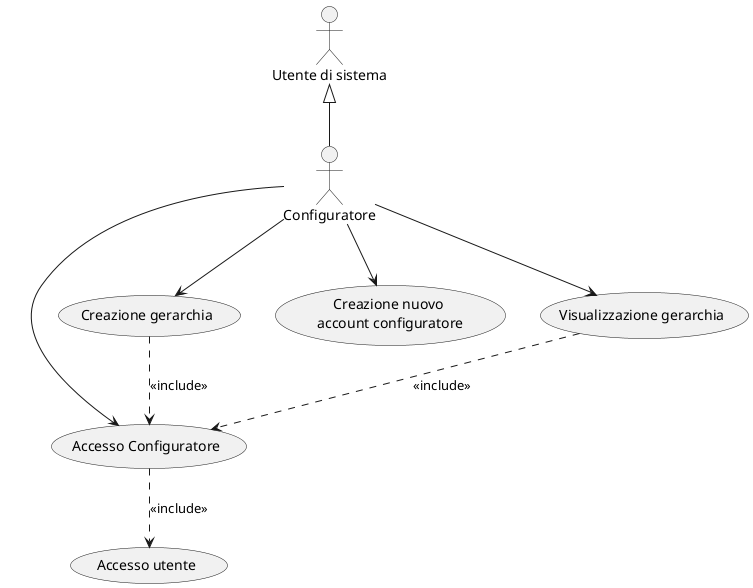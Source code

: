 @startuml

:Utente di sistema: as user
:Configuratore: as conf

conf -up-|> user
conf --> (Accesso Configuratore)
conf --> (Creazione gerarchia)

conf --> (Creazione nuovo \naccount configuratore)
conf --> (Visualizzazione gerarchia)

(Accesso Configuratore) ..> (Accesso utente): <<include>>
(Creazione gerarchia) ..> (Accesso Configuratore): <<include>>
(Visualizzazione gerarchia) ..> (Accesso Configuratore): <<include>>

@enduml
